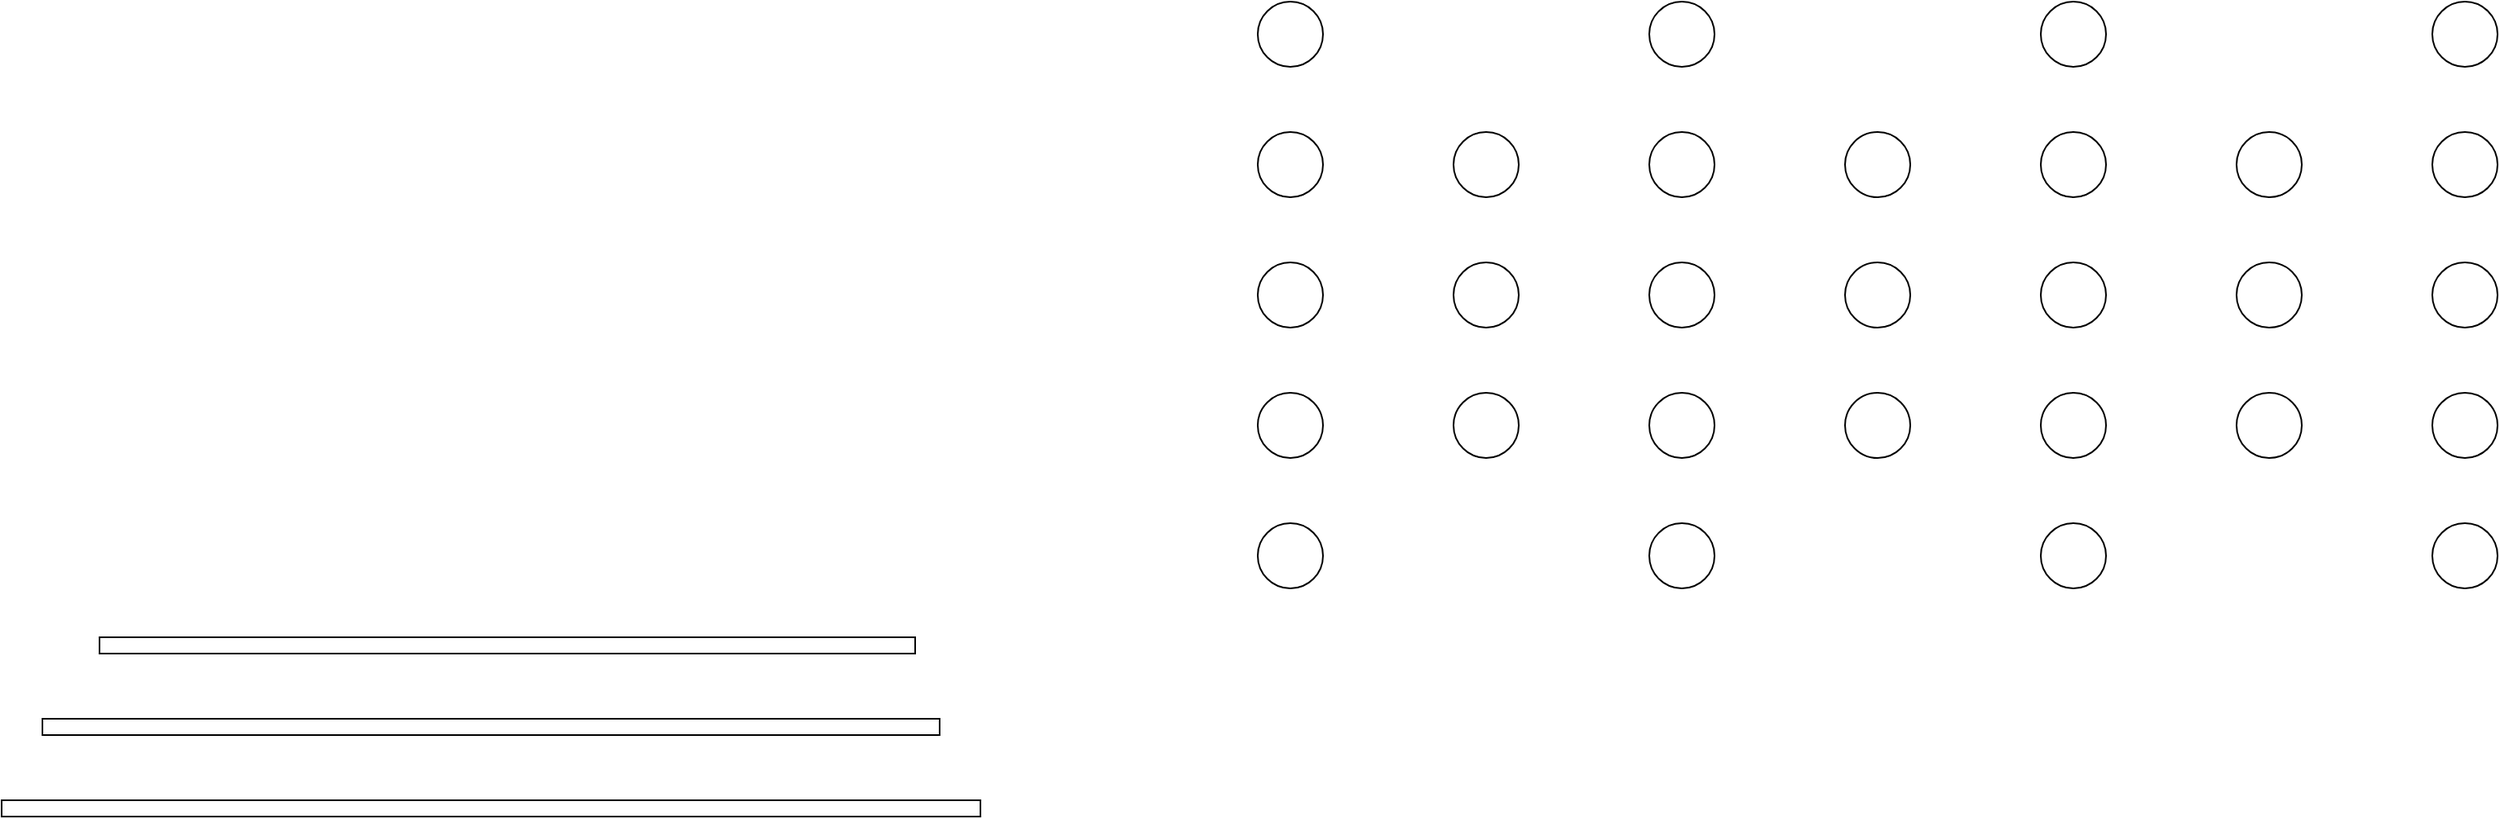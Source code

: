 <mxfile version="20.2.8" type="github">
  <diagram id="Q1lbnIge8eEQH-9hfLG9" name="第 1 页">
    <mxGraphModel dx="3213" dy="1241" grid="1" gridSize="10" guides="1" tooltips="1" connect="1" arrows="1" fold="1" page="1" pageScale="1" pageWidth="827" pageHeight="1169" math="0" shadow="0">
      <root>
        <mxCell id="0" />
        <mxCell id="1" parent="0" />
        <mxCell id="nWclfOt-MqA_zXtuq-44-1" value="" style="ellipse;whiteSpace=wrap;html=1;aspect=fixed;" vertex="1" parent="1">
          <mxGeometry x="200" y="160" width="40" height="40" as="geometry" />
        </mxCell>
        <mxCell id="nWclfOt-MqA_zXtuq-44-2" value="" style="ellipse;whiteSpace=wrap;html=1;aspect=fixed;" vertex="1" parent="1">
          <mxGeometry x="200" y="240" width="40" height="40" as="geometry" />
        </mxCell>
        <mxCell id="nWclfOt-MqA_zXtuq-44-3" value="" style="ellipse;whiteSpace=wrap;html=1;aspect=fixed;" vertex="1" parent="1">
          <mxGeometry x="200" y="320" width="40" height="40" as="geometry" />
        </mxCell>
        <mxCell id="nWclfOt-MqA_zXtuq-44-4" value="" style="ellipse;whiteSpace=wrap;html=1;aspect=fixed;" vertex="1" parent="1">
          <mxGeometry x="200" y="400" width="40" height="40" as="geometry" />
        </mxCell>
        <mxCell id="nWclfOt-MqA_zXtuq-44-5" value="" style="ellipse;whiteSpace=wrap;html=1;aspect=fixed;" vertex="1" parent="1">
          <mxGeometry x="200" y="480" width="40" height="40" as="geometry" />
        </mxCell>
        <mxCell id="nWclfOt-MqA_zXtuq-44-7" value="" style="ellipse;whiteSpace=wrap;html=1;aspect=fixed;" vertex="1" parent="1">
          <mxGeometry x="320" y="240" width="40" height="40" as="geometry" />
        </mxCell>
        <mxCell id="nWclfOt-MqA_zXtuq-44-8" value="" style="ellipse;whiteSpace=wrap;html=1;aspect=fixed;" vertex="1" parent="1">
          <mxGeometry x="320" y="320" width="40" height="40" as="geometry" />
        </mxCell>
        <mxCell id="nWclfOt-MqA_zXtuq-44-9" value="" style="ellipse;whiteSpace=wrap;html=1;aspect=fixed;" vertex="1" parent="1">
          <mxGeometry x="320" y="400" width="40" height="40" as="geometry" />
        </mxCell>
        <mxCell id="nWclfOt-MqA_zXtuq-44-11" value="" style="ellipse;whiteSpace=wrap;html=1;aspect=fixed;" vertex="1" parent="1">
          <mxGeometry x="440" y="160" width="40" height="40" as="geometry" />
        </mxCell>
        <mxCell id="nWclfOt-MqA_zXtuq-44-12" value="" style="ellipse;whiteSpace=wrap;html=1;aspect=fixed;" vertex="1" parent="1">
          <mxGeometry x="440" y="240" width="40" height="40" as="geometry" />
        </mxCell>
        <mxCell id="nWclfOt-MqA_zXtuq-44-13" value="" style="ellipse;whiteSpace=wrap;html=1;aspect=fixed;" vertex="1" parent="1">
          <mxGeometry x="440" y="320" width="40" height="40" as="geometry" />
        </mxCell>
        <mxCell id="nWclfOt-MqA_zXtuq-44-14" value="" style="ellipse;whiteSpace=wrap;html=1;aspect=fixed;" vertex="1" parent="1">
          <mxGeometry x="440" y="400" width="40" height="40" as="geometry" />
        </mxCell>
        <mxCell id="nWclfOt-MqA_zXtuq-44-15" value="" style="ellipse;whiteSpace=wrap;html=1;aspect=fixed;" vertex="1" parent="1">
          <mxGeometry x="440" y="480" width="40" height="40" as="geometry" />
        </mxCell>
        <mxCell id="nWclfOt-MqA_zXtuq-44-17" value="" style="ellipse;whiteSpace=wrap;html=1;aspect=fixed;" vertex="1" parent="1">
          <mxGeometry x="560" y="240" width="40" height="40" as="geometry" />
        </mxCell>
        <mxCell id="nWclfOt-MqA_zXtuq-44-18" value="" style="ellipse;whiteSpace=wrap;html=1;aspect=fixed;" vertex="1" parent="1">
          <mxGeometry x="560" y="320" width="40" height="40" as="geometry" />
        </mxCell>
        <mxCell id="nWclfOt-MqA_zXtuq-44-19" value="" style="ellipse;whiteSpace=wrap;html=1;aspect=fixed;" vertex="1" parent="1">
          <mxGeometry x="560" y="400" width="40" height="40" as="geometry" />
        </mxCell>
        <mxCell id="nWclfOt-MqA_zXtuq-44-21" value="" style="ellipse;whiteSpace=wrap;html=1;aspect=fixed;" vertex="1" parent="1">
          <mxGeometry x="680" y="160" width="40" height="40" as="geometry" />
        </mxCell>
        <mxCell id="nWclfOt-MqA_zXtuq-44-22" value="" style="ellipse;whiteSpace=wrap;html=1;aspect=fixed;" vertex="1" parent="1">
          <mxGeometry x="680" y="240" width="40" height="40" as="geometry" />
        </mxCell>
        <mxCell id="nWclfOt-MqA_zXtuq-44-23" value="" style="ellipse;whiteSpace=wrap;html=1;aspect=fixed;" vertex="1" parent="1">
          <mxGeometry x="680" y="320" width="40" height="40" as="geometry" />
        </mxCell>
        <mxCell id="nWclfOt-MqA_zXtuq-44-24" value="" style="ellipse;whiteSpace=wrap;html=1;aspect=fixed;" vertex="1" parent="1">
          <mxGeometry x="680" y="400" width="40" height="40" as="geometry" />
        </mxCell>
        <mxCell id="nWclfOt-MqA_zXtuq-44-25" value="" style="ellipse;whiteSpace=wrap;html=1;aspect=fixed;" vertex="1" parent="1">
          <mxGeometry x="680" y="480" width="40" height="40" as="geometry" />
        </mxCell>
        <mxCell id="nWclfOt-MqA_zXtuq-44-27" value="" style="ellipse;whiteSpace=wrap;html=1;aspect=fixed;" vertex="1" parent="1">
          <mxGeometry x="800" y="240" width="40" height="40" as="geometry" />
        </mxCell>
        <mxCell id="nWclfOt-MqA_zXtuq-44-28" value="" style="ellipse;whiteSpace=wrap;html=1;aspect=fixed;" vertex="1" parent="1">
          <mxGeometry x="800" y="320" width="40" height="40" as="geometry" />
        </mxCell>
        <mxCell id="nWclfOt-MqA_zXtuq-44-29" value="" style="ellipse;whiteSpace=wrap;html=1;aspect=fixed;" vertex="1" parent="1">
          <mxGeometry x="800" y="400" width="40" height="40" as="geometry" />
        </mxCell>
        <mxCell id="nWclfOt-MqA_zXtuq-44-31" value="" style="ellipse;whiteSpace=wrap;html=1;aspect=fixed;" vertex="1" parent="1">
          <mxGeometry x="920" y="160" width="40" height="40" as="geometry" />
        </mxCell>
        <mxCell id="nWclfOt-MqA_zXtuq-44-32" value="" style="ellipse;whiteSpace=wrap;html=1;aspect=fixed;" vertex="1" parent="1">
          <mxGeometry x="920" y="240" width="40" height="40" as="geometry" />
        </mxCell>
        <mxCell id="nWclfOt-MqA_zXtuq-44-33" value="" style="ellipse;whiteSpace=wrap;html=1;aspect=fixed;" vertex="1" parent="1">
          <mxGeometry x="920" y="320" width="40" height="40" as="geometry" />
        </mxCell>
        <mxCell id="nWclfOt-MqA_zXtuq-44-34" value="" style="ellipse;whiteSpace=wrap;html=1;aspect=fixed;" vertex="1" parent="1">
          <mxGeometry x="920" y="400" width="40" height="40" as="geometry" />
        </mxCell>
        <mxCell id="nWclfOt-MqA_zXtuq-44-35" value="" style="ellipse;whiteSpace=wrap;html=1;aspect=fixed;" vertex="1" parent="1">
          <mxGeometry x="920" y="480" width="40" height="40" as="geometry" />
        </mxCell>
        <mxCell id="nWclfOt-MqA_zXtuq-44-38" value="" style="rounded=0;whiteSpace=wrap;html=1;" vertex="1" parent="1">
          <mxGeometry x="-570" y="650" width="600" height="10" as="geometry" />
        </mxCell>
        <mxCell id="nWclfOt-MqA_zXtuq-44-39" value="" style="rounded=0;whiteSpace=wrap;html=1;" vertex="1" parent="1">
          <mxGeometry x="-545" y="600" width="550" height="10" as="geometry" />
        </mxCell>
        <mxCell id="nWclfOt-MqA_zXtuq-44-40" value="" style="rounded=0;whiteSpace=wrap;html=1;" vertex="1" parent="1">
          <mxGeometry x="-510" y="550" width="500" height="10" as="geometry" />
        </mxCell>
      </root>
    </mxGraphModel>
  </diagram>
</mxfile>
